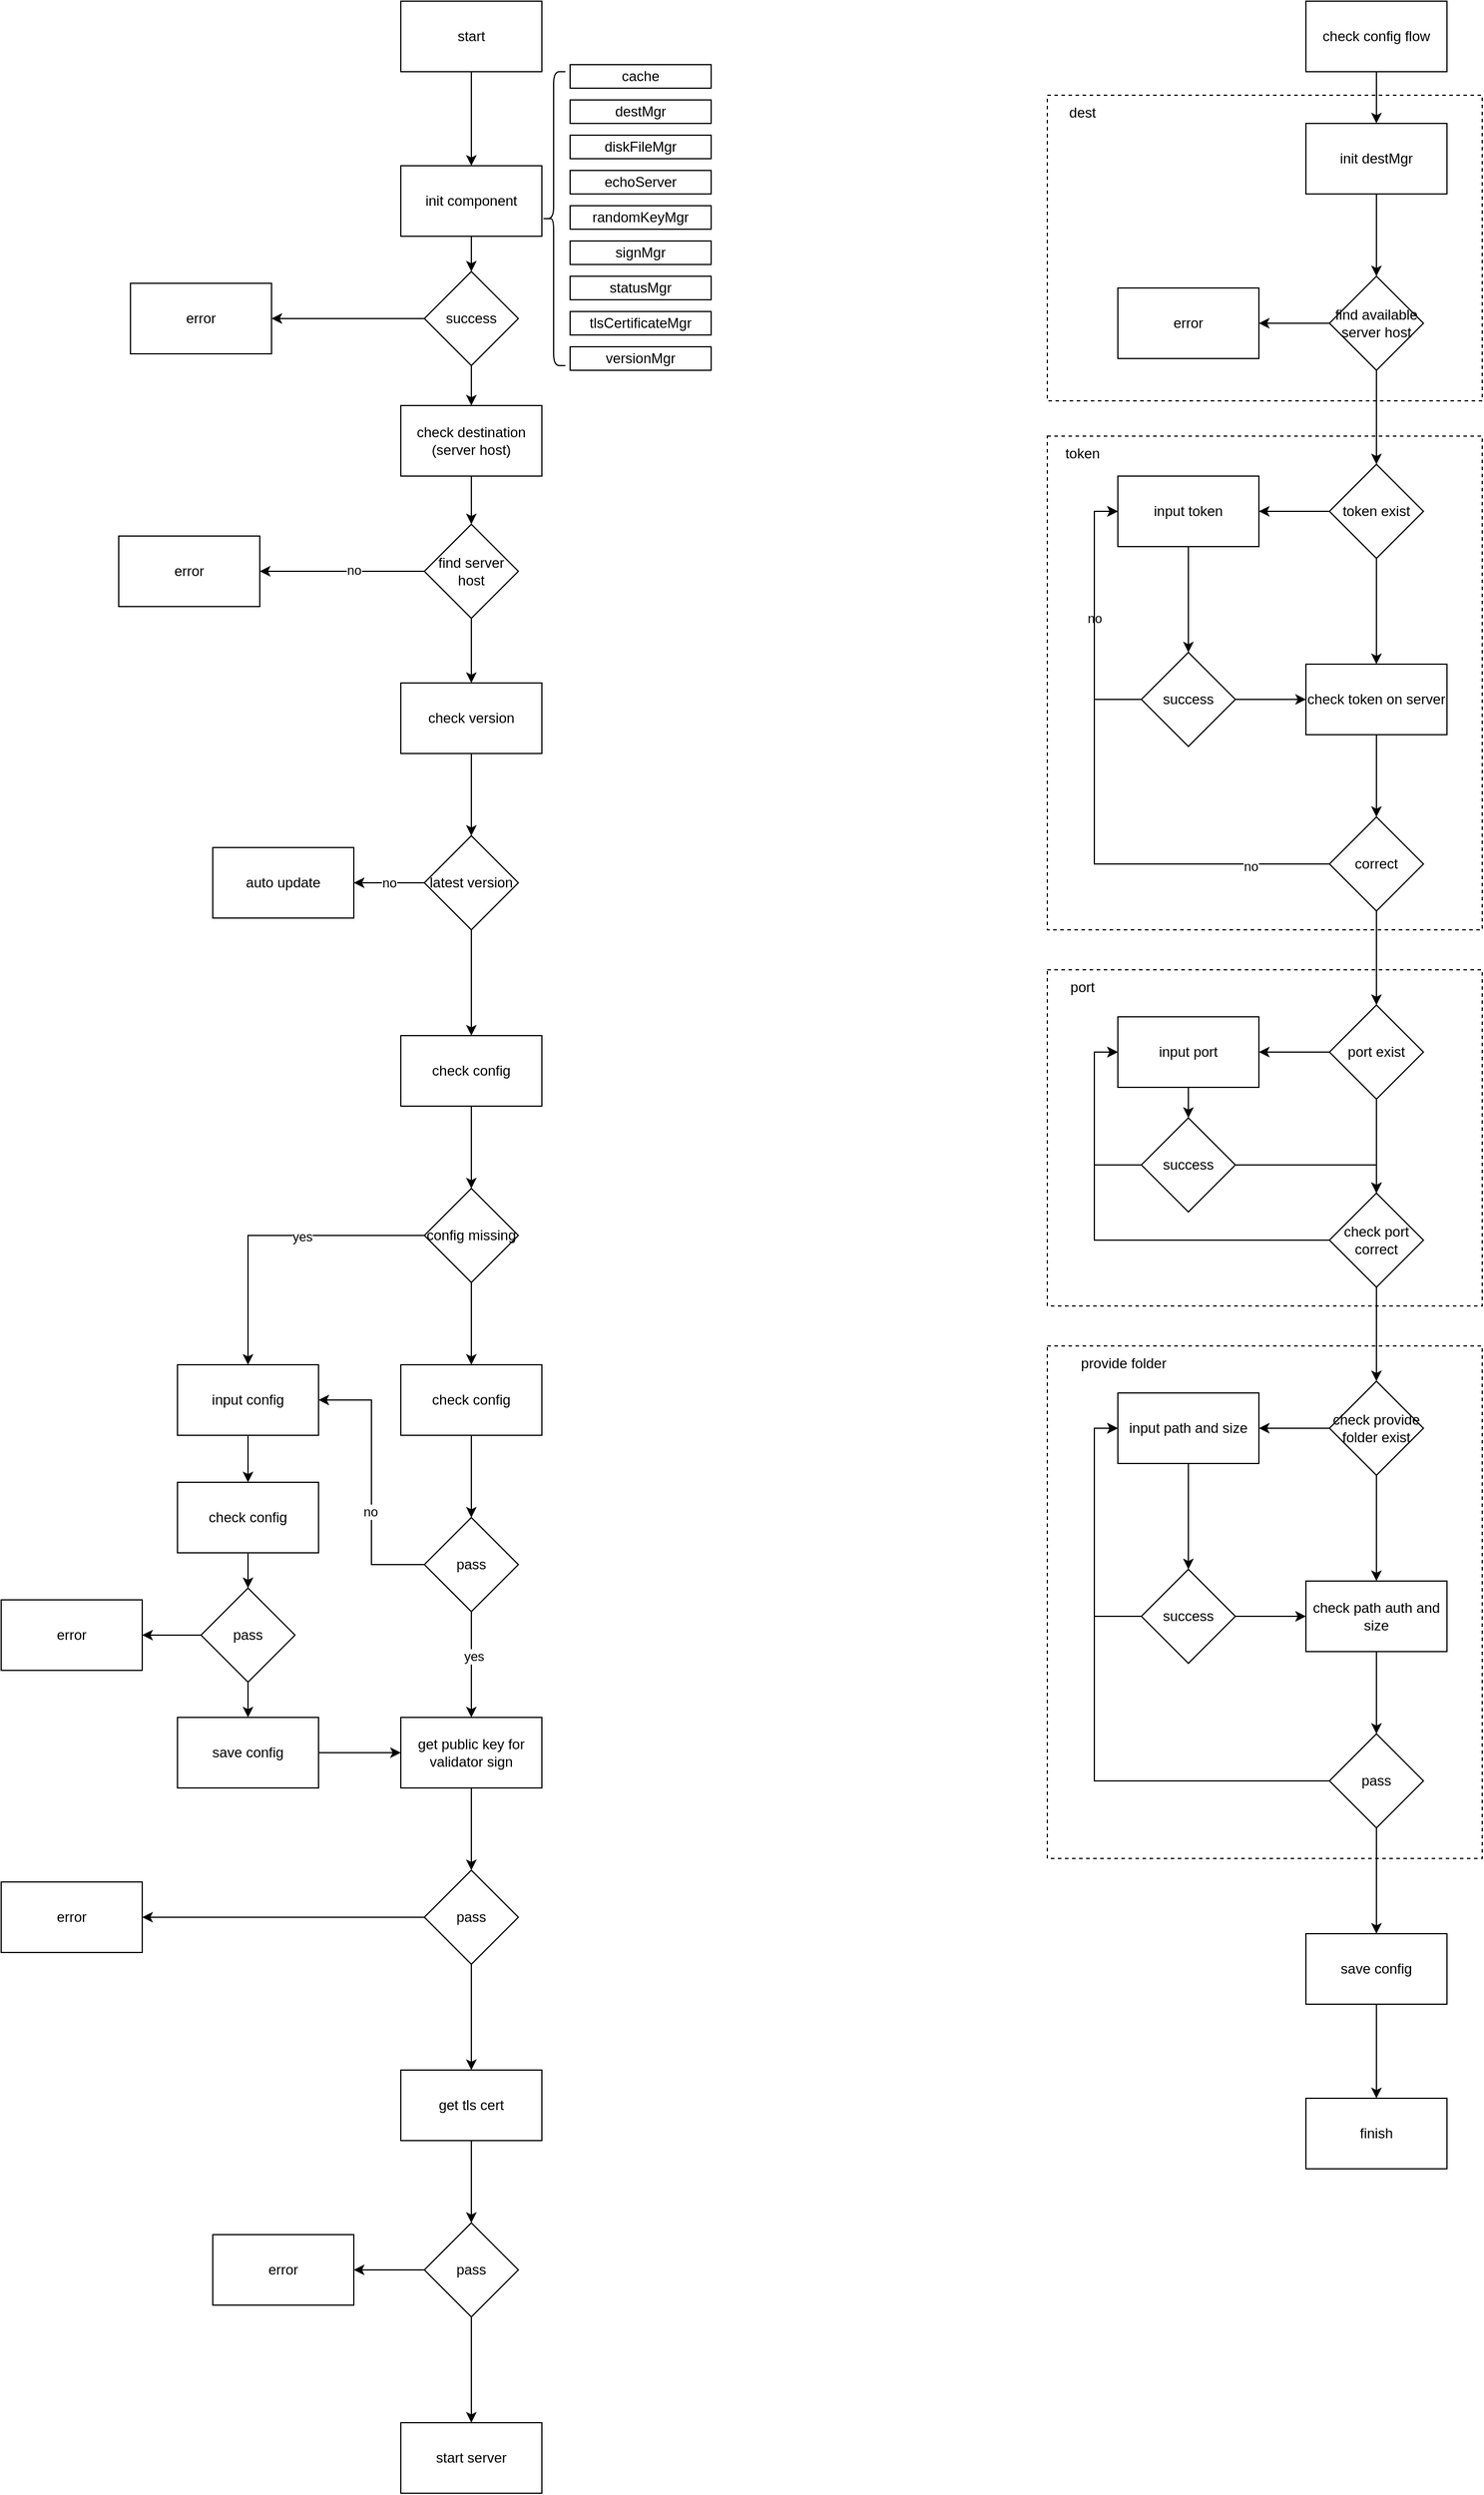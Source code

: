<mxfile version="15.5.4" type="embed"><diagram id="23iRSUPoRavnBvh4doch" name="Page-1"><mxGraphModel dx="1656" dy="608" grid="1" gridSize="10" guides="1" tooltips="1" connect="1" arrows="1" fold="1" page="1" pageScale="1" pageWidth="827" pageHeight="1169" math="0" shadow="0"><root><mxCell id="0"/><mxCell id="1" parent="0"/><mxCell id="132" value="" style="rounded=0;whiteSpace=wrap;html=1;dashed=1;fillColor=none;" vertex="1" parent="1"><mxGeometry x="700" y="140" width="370" height="260" as="geometry"/></mxCell><mxCell id="4" value="" style="edgeStyle=orthogonalEdgeStyle;rounded=0;orthogonalLoop=1;jettySize=auto;html=1;" parent="1" source="2" target="3" edge="1"><mxGeometry relative="1" as="geometry"/></mxCell><mxCell id="2" value="start" style="rounded=0;whiteSpace=wrap;html=1;" parent="1" vertex="1"><mxGeometry x="150" y="60" width="120" height="60" as="geometry"/></mxCell><mxCell id="65" value="" style="edgeStyle=orthogonalEdgeStyle;rounded=0;orthogonalLoop=1;jettySize=auto;html=1;" parent="1" source="3" target="64" edge="1"><mxGeometry relative="1" as="geometry"/></mxCell><mxCell id="3" value="init component" style="whiteSpace=wrap;html=1;rounded=0;" parent="1" vertex="1"><mxGeometry x="150" y="200" width="120" height="60" as="geometry"/></mxCell><mxCell id="10" value="cache" style="rounded=0;whiteSpace=wrap;html=1;align=center;" parent="1" vertex="1"><mxGeometry x="294" y="114" width="120" height="20" as="geometry"/></mxCell><mxCell id="11" value="destMgr" style="rounded=0;whiteSpace=wrap;html=1;align=center;" parent="1" vertex="1"><mxGeometry x="294" y="144" width="120" height="20" as="geometry"/></mxCell><mxCell id="12" value="diskFileMgr" style="rounded=0;whiteSpace=wrap;html=1;align=center;" parent="1" vertex="1"><mxGeometry x="294" y="174" width="120" height="20" as="geometry"/></mxCell><mxCell id="13" value="echoServer" style="rounded=0;whiteSpace=wrap;html=1;align=center;" parent="1" vertex="1"><mxGeometry x="294" y="204" width="120" height="20" as="geometry"/></mxCell><mxCell id="14" value="randomKeyMgr" style="rounded=0;whiteSpace=wrap;html=1;align=center;" parent="1" vertex="1"><mxGeometry x="294" y="234" width="120" height="20" as="geometry"/></mxCell><mxCell id="15" value="signMgr" style="rounded=0;whiteSpace=wrap;html=1;align=center;" parent="1" vertex="1"><mxGeometry x="294" y="264" width="120" height="20" as="geometry"/></mxCell><mxCell id="16" value="statusMgr" style="rounded=0;whiteSpace=wrap;html=1;align=center;" parent="1" vertex="1"><mxGeometry x="294" y="294" width="120" height="20" as="geometry"/></mxCell><mxCell id="17" value="tlsCertificateMgr" style="rounded=0;whiteSpace=wrap;html=1;align=center;" parent="1" vertex="1"><mxGeometry x="294" y="324" width="120" height="20" as="geometry"/></mxCell><mxCell id="18" value="versionMgr" style="rounded=0;whiteSpace=wrap;html=1;align=center;" parent="1" vertex="1"><mxGeometry x="294" y="354" width="120" height="20" as="geometry"/></mxCell><mxCell id="20" value="" style="shape=curlyBracket;whiteSpace=wrap;html=1;rounded=1;align=center;" parent="1" vertex="1"><mxGeometry x="270" y="120" width="20" height="250" as="geometry"/></mxCell><mxCell id="24" value="" style="edgeStyle=orthogonalEdgeStyle;rounded=0;orthogonalLoop=1;jettySize=auto;html=1;" parent="1" source="21" target="23" edge="1"><mxGeometry relative="1" as="geometry"/></mxCell><mxCell id="21" value="check destination&lt;br&gt;(server host)" style="whiteSpace=wrap;html=1;rounded=0;" parent="1" vertex="1"><mxGeometry x="150" y="404" width="120" height="60" as="geometry"/></mxCell><mxCell id="26" value="" style="edgeStyle=orthogonalEdgeStyle;rounded=0;orthogonalLoop=1;jettySize=auto;html=1;" parent="1" source="23" target="25" edge="1"><mxGeometry relative="1" as="geometry"/></mxCell><mxCell id="27" value="no" style="edgeLabel;html=1;align=center;verticalAlign=middle;resizable=0;points=[];" parent="26" vertex="1" connectable="0"><mxGeometry x="-0.133" y="-1" relative="1" as="geometry"><mxPoint as="offset"/></mxGeometry></mxCell><mxCell id="29" value="" style="edgeStyle=orthogonalEdgeStyle;rounded=0;orthogonalLoop=1;jettySize=auto;html=1;" parent="1" source="23" target="28" edge="1"><mxGeometry relative="1" as="geometry"/></mxCell><mxCell id="23" value="find server host" style="rhombus;whiteSpace=wrap;html=1;rounded=0;" parent="1" vertex="1"><mxGeometry x="170" y="505" width="80" height="80" as="geometry"/></mxCell><mxCell id="25" value="error" style="whiteSpace=wrap;html=1;rounded=0;direction=west;" parent="1" vertex="1"><mxGeometry x="-90" y="515" width="120" height="60" as="geometry"/></mxCell><mxCell id="31" value="" style="edgeStyle=orthogonalEdgeStyle;rounded=0;orthogonalLoop=1;jettySize=auto;html=1;" parent="1" source="28" target="30" edge="1"><mxGeometry relative="1" as="geometry"/></mxCell><mxCell id="28" value="check version" style="whiteSpace=wrap;html=1;rounded=0;" parent="1" vertex="1"><mxGeometry x="150" y="640" width="120" height="60" as="geometry"/></mxCell><mxCell id="33" value="no" style="edgeStyle=orthogonalEdgeStyle;rounded=0;orthogonalLoop=1;jettySize=auto;html=1;" parent="1" source="30" target="32" edge="1"><mxGeometry relative="1" as="geometry"/></mxCell><mxCell id="35" value="" style="edgeStyle=orthogonalEdgeStyle;rounded=0;orthogonalLoop=1;jettySize=auto;html=1;" parent="1" source="30" target="34" edge="1"><mxGeometry relative="1" as="geometry"/></mxCell><mxCell id="30" value="latest version" style="rhombus;whiteSpace=wrap;html=1;rounded=0;" parent="1" vertex="1"><mxGeometry x="170" y="770" width="80" height="80" as="geometry"/></mxCell><mxCell id="32" value="auto update" style="whiteSpace=wrap;html=1;rounded=0;" parent="1" vertex="1"><mxGeometry x="-10" y="780" width="120" height="60" as="geometry"/></mxCell><mxCell id="37" value="" style="edgeStyle=orthogonalEdgeStyle;rounded=0;orthogonalLoop=1;jettySize=auto;html=1;" parent="1" source="34" target="36" edge="1"><mxGeometry relative="1" as="geometry"/></mxCell><mxCell id="34" value="check config" style="whiteSpace=wrap;html=1;rounded=0;" parent="1" vertex="1"><mxGeometry x="150" y="940" width="120" height="60" as="geometry"/></mxCell><mxCell id="39" value="" style="edgeStyle=orthogonalEdgeStyle;rounded=0;orthogonalLoop=1;jettySize=auto;html=1;" parent="1" source="36" target="38" edge="1"><mxGeometry relative="1" as="geometry"/></mxCell><mxCell id="48" value="yes" style="edgeLabel;html=1;align=center;verticalAlign=middle;resizable=0;points=[];" parent="39" vertex="1" connectable="0"><mxGeometry x="-0.2" y="1" relative="1" as="geometry"><mxPoint as="offset"/></mxGeometry></mxCell><mxCell id="54" value="" style="edgeStyle=orthogonalEdgeStyle;rounded=0;orthogonalLoop=1;jettySize=auto;html=1;" parent="1" source="36" target="53" edge="1"><mxGeometry relative="1" as="geometry"/></mxCell><mxCell id="36" value="config missing" style="rhombus;whiteSpace=wrap;html=1;rounded=0;" parent="1" vertex="1"><mxGeometry x="170" y="1070" width="80" height="80" as="geometry"/></mxCell><mxCell id="41" value="" style="edgeStyle=orthogonalEdgeStyle;rounded=0;orthogonalLoop=1;jettySize=auto;html=1;" parent="1" source="38" target="40" edge="1"><mxGeometry relative="1" as="geometry"/></mxCell><mxCell id="38" value="input config" style="whiteSpace=wrap;html=1;rounded=0;" parent="1" vertex="1"><mxGeometry x="-40" y="1220" width="120" height="60" as="geometry"/></mxCell><mxCell id="43" value="" style="edgeStyle=orthogonalEdgeStyle;rounded=0;orthogonalLoop=1;jettySize=auto;html=1;" parent="1" source="40" target="42" edge="1"><mxGeometry relative="1" as="geometry"/></mxCell><mxCell id="40" value="check config" style="whiteSpace=wrap;html=1;rounded=0;" parent="1" vertex="1"><mxGeometry x="-40" y="1320" width="120" height="60" as="geometry"/></mxCell><mxCell id="45" value="" style="edgeStyle=orthogonalEdgeStyle;rounded=0;orthogonalLoop=1;jettySize=auto;html=1;" parent="1" source="42" target="44" edge="1"><mxGeometry relative="1" as="geometry"/></mxCell><mxCell id="47" value="" style="edgeStyle=orthogonalEdgeStyle;rounded=0;orthogonalLoop=1;jettySize=auto;html=1;" parent="1" source="42" target="46" edge="1"><mxGeometry relative="1" as="geometry"/></mxCell><mxCell id="42" value="pass" style="rhombus;whiteSpace=wrap;html=1;rounded=0;" parent="1" vertex="1"><mxGeometry x="-20" y="1410" width="80" height="80" as="geometry"/></mxCell><mxCell id="44" value="error" style="whiteSpace=wrap;html=1;rounded=0;" parent="1" vertex="1"><mxGeometry x="-190" y="1420" width="120" height="60" as="geometry"/></mxCell><mxCell id="51" style="edgeStyle=orthogonalEdgeStyle;rounded=0;orthogonalLoop=1;jettySize=auto;html=1;exitX=1;exitY=0.5;exitDx=0;exitDy=0;entryX=0;entryY=0.5;entryDx=0;entryDy=0;" parent="1" source="46" target="49" edge="1"><mxGeometry relative="1" as="geometry"/></mxCell><mxCell id="46" value="save config" style="whiteSpace=wrap;html=1;rounded=0;" parent="1" vertex="1"><mxGeometry x="-40" y="1520" width="120" height="60" as="geometry"/></mxCell><mxCell id="61" value="" style="edgeStyle=orthogonalEdgeStyle;rounded=0;orthogonalLoop=1;jettySize=auto;html=1;" parent="1" source="49" target="60" edge="1"><mxGeometry relative="1" as="geometry"/></mxCell><mxCell id="49" value="get public key for validator sign" style="whiteSpace=wrap;html=1;rounded=0;" parent="1" vertex="1"><mxGeometry x="150" y="1520" width="120" height="60" as="geometry"/></mxCell><mxCell id="56" value="" style="edgeStyle=orthogonalEdgeStyle;rounded=0;orthogonalLoop=1;jettySize=auto;html=1;" parent="1" source="53" target="55" edge="1"><mxGeometry relative="1" as="geometry"/></mxCell><mxCell id="53" value="check config" style="whiteSpace=wrap;html=1;rounded=0;" parent="1" vertex="1"><mxGeometry x="150" y="1220" width="120" height="60" as="geometry"/></mxCell><mxCell id="57" style="edgeStyle=orthogonalEdgeStyle;rounded=0;orthogonalLoop=1;jettySize=auto;html=1;exitX=0.5;exitY=1;exitDx=0;exitDy=0;entryX=0.5;entryY=0;entryDx=0;entryDy=0;" parent="1" source="55" target="49" edge="1"><mxGeometry relative="1" as="geometry"/></mxCell><mxCell id="59" value="yes" style="edgeLabel;html=1;align=center;verticalAlign=middle;resizable=0;points=[];" parent="57" vertex="1" connectable="0"><mxGeometry x="-0.156" y="2" relative="1" as="geometry"><mxPoint as="offset"/></mxGeometry></mxCell><mxCell id="58" style="edgeStyle=orthogonalEdgeStyle;rounded=0;orthogonalLoop=1;jettySize=auto;html=1;exitX=0;exitY=0.5;exitDx=0;exitDy=0;entryX=1;entryY=0.5;entryDx=0;entryDy=0;" parent="1" source="55" target="38" edge="1"><mxGeometry relative="1" as="geometry"/></mxCell><mxCell id="140" value="no" style="edgeLabel;html=1;align=center;verticalAlign=middle;resizable=0;points=[];" vertex="1" connectable="0" parent="58"><mxGeometry x="-0.217" y="1" relative="1" as="geometry"><mxPoint as="offset"/></mxGeometry></mxCell><mxCell id="55" value="pass" style="rhombus;whiteSpace=wrap;html=1;rounded=0;" parent="1" vertex="1"><mxGeometry x="170" y="1350" width="80" height="80" as="geometry"/></mxCell><mxCell id="63" value="" style="edgeStyle=orthogonalEdgeStyle;rounded=0;orthogonalLoop=1;jettySize=auto;html=1;" parent="1" source="60" target="62" edge="1"><mxGeometry relative="1" as="geometry"/></mxCell><mxCell id="70" value="" style="edgeStyle=orthogonalEdgeStyle;rounded=0;orthogonalLoop=1;jettySize=auto;html=1;" parent="1" source="60" target="69" edge="1"><mxGeometry relative="1" as="geometry"/></mxCell><mxCell id="60" value="pass" style="rhombus;whiteSpace=wrap;html=1;rounded=0;" parent="1" vertex="1"><mxGeometry x="170" y="1650" width="80" height="80" as="geometry"/></mxCell><mxCell id="62" value="error" style="whiteSpace=wrap;html=1;rounded=0;" parent="1" vertex="1"><mxGeometry x="-190" y="1660" width="120" height="60" as="geometry"/></mxCell><mxCell id="66" style="edgeStyle=orthogonalEdgeStyle;rounded=0;orthogonalLoop=1;jettySize=auto;html=1;exitX=0.5;exitY=1;exitDx=0;exitDy=0;entryX=0.5;entryY=0;entryDx=0;entryDy=0;" parent="1" source="64" target="21" edge="1"><mxGeometry relative="1" as="geometry"/></mxCell><mxCell id="68" value="" style="edgeStyle=orthogonalEdgeStyle;rounded=0;orthogonalLoop=1;jettySize=auto;html=1;" parent="1" source="64" target="67" edge="1"><mxGeometry relative="1" as="geometry"/></mxCell><mxCell id="64" value="success" style="rhombus;whiteSpace=wrap;html=1;rounded=0;" parent="1" vertex="1"><mxGeometry x="170" y="290" width="80" height="80" as="geometry"/></mxCell><mxCell id="67" value="error" style="whiteSpace=wrap;html=1;rounded=0;" parent="1" vertex="1"><mxGeometry x="-80" y="300" width="120" height="60" as="geometry"/></mxCell><mxCell id="72" value="" style="edgeStyle=orthogonalEdgeStyle;rounded=0;orthogonalLoop=1;jettySize=auto;html=1;" parent="1" source="69" target="71" edge="1"><mxGeometry relative="1" as="geometry"/></mxCell><mxCell id="69" value="get tls cert" style="whiteSpace=wrap;html=1;rounded=0;" parent="1" vertex="1"><mxGeometry x="150" y="1820" width="120" height="60" as="geometry"/></mxCell><mxCell id="74" value="" style="edgeStyle=orthogonalEdgeStyle;rounded=0;orthogonalLoop=1;jettySize=auto;html=1;" parent="1" source="71" target="73" edge="1"><mxGeometry relative="1" as="geometry"/></mxCell><mxCell id="76" value="" style="edgeStyle=orthogonalEdgeStyle;rounded=0;orthogonalLoop=1;jettySize=auto;html=1;" parent="1" source="71" target="75" edge="1"><mxGeometry relative="1" as="geometry"/></mxCell><mxCell id="71" value="pass" style="rhombus;whiteSpace=wrap;html=1;rounded=0;" parent="1" vertex="1"><mxGeometry x="170" y="1950" width="80" height="80" as="geometry"/></mxCell><mxCell id="73" value="error" style="whiteSpace=wrap;html=1;rounded=0;" parent="1" vertex="1"><mxGeometry x="-10" y="1960" width="120" height="60" as="geometry"/></mxCell><mxCell id="75" value="start server" style="whiteSpace=wrap;html=1;rounded=0;" parent="1" vertex="1"><mxGeometry x="150" y="2120" width="120" height="60" as="geometry"/></mxCell><mxCell id="79" value="" style="edgeStyle=orthogonalEdgeStyle;rounded=0;orthogonalLoop=1;jettySize=auto;html=1;" edge="1" parent="1" source="77" target="78"><mxGeometry relative="1" as="geometry"/></mxCell><mxCell id="77" value="check config flow" style="rounded=0;whiteSpace=wrap;html=1;" vertex="1" parent="1"><mxGeometry x="920" y="60" width="120" height="60" as="geometry"/></mxCell><mxCell id="83" value="" style="edgeStyle=orthogonalEdgeStyle;rounded=0;orthogonalLoop=1;jettySize=auto;html=1;" edge="1" parent="1" source="78" target="82"><mxGeometry relative="1" as="geometry"/></mxCell><mxCell id="78" value="init destMgr" style="whiteSpace=wrap;html=1;rounded=0;" vertex="1" parent="1"><mxGeometry x="920" y="164" width="120" height="60" as="geometry"/></mxCell><mxCell id="85" value="" style="edgeStyle=orthogonalEdgeStyle;rounded=0;orthogonalLoop=1;jettySize=auto;html=1;" edge="1" parent="1" source="82" target="84"><mxGeometry relative="1" as="geometry"/></mxCell><mxCell id="87" value="" style="edgeStyle=orthogonalEdgeStyle;rounded=0;orthogonalLoop=1;jettySize=auto;html=1;" edge="1" parent="1" source="82" target="86"><mxGeometry relative="1" as="geometry"/></mxCell><mxCell id="82" value="find available server host" style="rhombus;whiteSpace=wrap;html=1;rounded=0;" vertex="1" parent="1"><mxGeometry x="940" y="294" width="80" height="80" as="geometry"/></mxCell><mxCell id="84" value="error" style="whiteSpace=wrap;html=1;rounded=0;" vertex="1" parent="1"><mxGeometry x="760" y="304" width="120" height="60" as="geometry"/></mxCell><mxCell id="89" value="" style="edgeStyle=orthogonalEdgeStyle;rounded=0;orthogonalLoop=1;jettySize=auto;html=1;" edge="1" parent="1" source="86" target="88"><mxGeometry relative="1" as="geometry"/></mxCell><mxCell id="91" value="" style="edgeStyle=orthogonalEdgeStyle;rounded=0;orthogonalLoop=1;jettySize=auto;html=1;entryX=0.5;entryY=0;entryDx=0;entryDy=0;" edge="1" parent="1" source="86" target="97"><mxGeometry relative="1" as="geometry"><mxPoint x="980" y="614" as="targetPoint"/></mxGeometry></mxCell><mxCell id="86" value="token exist" style="rhombus;whiteSpace=wrap;html=1;rounded=0;" vertex="1" parent="1"><mxGeometry x="940" y="454" width="80" height="80" as="geometry"/></mxCell><mxCell id="93" value="" style="edgeStyle=orthogonalEdgeStyle;rounded=0;orthogonalLoop=1;jettySize=auto;html=1;" edge="1" parent="1" source="88" target="92"><mxGeometry relative="1" as="geometry"/></mxCell><mxCell id="88" value="input token" style="whiteSpace=wrap;html=1;rounded=0;" vertex="1" parent="1"><mxGeometry x="760" y="464" width="120" height="60" as="geometry"/></mxCell><mxCell id="94" style="edgeStyle=orthogonalEdgeStyle;rounded=0;orthogonalLoop=1;jettySize=auto;html=1;exitX=0;exitY=0.5;exitDx=0;exitDy=0;entryX=0;entryY=0.5;entryDx=0;entryDy=0;" edge="1" parent="1" source="92" target="88"><mxGeometry relative="1" as="geometry"/></mxCell><mxCell id="96" value="no" style="edgeLabel;html=1;align=center;verticalAlign=middle;resizable=0;points=[];" vertex="1" connectable="0" parent="94"><mxGeometry x="-0.009" relative="1" as="geometry"><mxPoint as="offset"/></mxGeometry></mxCell><mxCell id="95" style="edgeStyle=orthogonalEdgeStyle;rounded=0;orthogonalLoop=1;jettySize=auto;html=1;exitX=1;exitY=0.5;exitDx=0;exitDy=0;entryX=0;entryY=0.5;entryDx=0;entryDy=0;" edge="1" parent="1" source="92" target="97"><mxGeometry relative="1" as="geometry"><mxPoint x="940" y="654" as="targetPoint"/></mxGeometry></mxCell><mxCell id="92" value="success" style="rhombus;whiteSpace=wrap;html=1;rounded=0;" vertex="1" parent="1"><mxGeometry x="780" y="614" width="80" height="80" as="geometry"/></mxCell><mxCell id="99" value="" style="edgeStyle=orthogonalEdgeStyle;rounded=0;orthogonalLoop=1;jettySize=auto;html=1;" edge="1" parent="1" source="97" target="98"><mxGeometry relative="1" as="geometry"/></mxCell><mxCell id="97" value="check token on server" style="rounded=0;whiteSpace=wrap;html=1;" vertex="1" parent="1"><mxGeometry x="920" y="624" width="120" height="60" as="geometry"/></mxCell><mxCell id="100" style="edgeStyle=orthogonalEdgeStyle;rounded=0;orthogonalLoop=1;jettySize=auto;html=1;exitX=0;exitY=0.5;exitDx=0;exitDy=0;entryX=0;entryY=0.5;entryDx=0;entryDy=0;" edge="1" parent="1" source="98" target="88"><mxGeometry relative="1" as="geometry"><Array as="points"><mxPoint x="740" y="794"/><mxPoint x="740" y="494"/></Array></mxGeometry></mxCell><mxCell id="101" value="no" style="edgeLabel;html=1;align=center;verticalAlign=middle;resizable=0;points=[];" vertex="1" connectable="0" parent="100"><mxGeometry x="-0.742" y="2" relative="1" as="geometry"><mxPoint as="offset"/></mxGeometry></mxCell><mxCell id="103" value="" style="edgeStyle=orthogonalEdgeStyle;rounded=0;orthogonalLoop=1;jettySize=auto;html=1;" edge="1" parent="1" source="98" target="102"><mxGeometry relative="1" as="geometry"/></mxCell><mxCell id="98" value="correct" style="rhombus;whiteSpace=wrap;html=1;rounded=0;" vertex="1" parent="1"><mxGeometry x="940" y="754" width="80" height="80" as="geometry"/></mxCell><mxCell id="105" value="" style="edgeStyle=orthogonalEdgeStyle;rounded=0;orthogonalLoop=1;jettySize=auto;html=1;" edge="1" parent="1" source="102" target="104"><mxGeometry relative="1" as="geometry"/></mxCell><mxCell id="107" value="" style="edgeStyle=orthogonalEdgeStyle;rounded=0;orthogonalLoop=1;jettySize=auto;html=1;" edge="1" parent="1" source="102" target="106"><mxGeometry relative="1" as="geometry"/></mxCell><mxCell id="102" value="port exist" style="rhombus;whiteSpace=wrap;html=1;rounded=0;" vertex="1" parent="1"><mxGeometry x="940" y="914" width="80" height="80" as="geometry"/></mxCell><mxCell id="109" value="" style="edgeStyle=orthogonalEdgeStyle;rounded=0;orthogonalLoop=1;jettySize=auto;html=1;" edge="1" parent="1" source="104" target="108"><mxGeometry relative="1" as="geometry"/></mxCell><mxCell id="104" value="input port" style="whiteSpace=wrap;html=1;rounded=0;" vertex="1" parent="1"><mxGeometry x="760" y="924" width="120" height="60" as="geometry"/></mxCell><mxCell id="114" style="edgeStyle=orthogonalEdgeStyle;rounded=0;orthogonalLoop=1;jettySize=auto;html=1;exitX=0;exitY=0.5;exitDx=0;exitDy=0;entryX=0;entryY=0.5;entryDx=0;entryDy=0;" edge="1" parent="1" source="106" target="104"><mxGeometry relative="1" as="geometry"/></mxCell><mxCell id="116" value="" style="edgeStyle=orthogonalEdgeStyle;rounded=0;orthogonalLoop=1;jettySize=auto;html=1;" edge="1" parent="1" source="106" target="115"><mxGeometry relative="1" as="geometry"/></mxCell><mxCell id="106" value="check port correct" style="rhombus;whiteSpace=wrap;html=1;rounded=0;" vertex="1" parent="1"><mxGeometry x="940" y="1074" width="80" height="80" as="geometry"/></mxCell><mxCell id="110" style="edgeStyle=orthogonalEdgeStyle;rounded=0;orthogonalLoop=1;jettySize=auto;html=1;exitX=0;exitY=0.5;exitDx=0;exitDy=0;entryX=0;entryY=0.5;entryDx=0;entryDy=0;" edge="1" parent="1" source="108" target="104"><mxGeometry relative="1" as="geometry"/></mxCell><mxCell id="113" style="edgeStyle=orthogonalEdgeStyle;rounded=0;orthogonalLoop=1;jettySize=auto;html=1;exitX=1;exitY=0.5;exitDx=0;exitDy=0;entryX=0.5;entryY=0;entryDx=0;entryDy=0;" edge="1" parent="1" source="108" target="106"><mxGeometry relative="1" as="geometry"/></mxCell><mxCell id="108" value="success" style="rhombus;whiteSpace=wrap;html=1;rounded=0;" vertex="1" parent="1"><mxGeometry x="780" y="1010" width="80" height="80" as="geometry"/></mxCell><mxCell id="118" value="" style="edgeStyle=orthogonalEdgeStyle;rounded=0;orthogonalLoop=1;jettySize=auto;html=1;" edge="1" parent="1" source="115" target="117"><mxGeometry relative="1" as="geometry"/></mxCell><mxCell id="120" value="" style="edgeStyle=orthogonalEdgeStyle;rounded=0;orthogonalLoop=1;jettySize=auto;html=1;" edge="1" parent="1" source="115" target="119"><mxGeometry relative="1" as="geometry"/></mxCell><mxCell id="115" value="check provide folder exist" style="rhombus;whiteSpace=wrap;html=1;rounded=0;" vertex="1" parent="1"><mxGeometry x="940" y="1234" width="80" height="80" as="geometry"/></mxCell><mxCell id="125" value="" style="edgeStyle=orthogonalEdgeStyle;rounded=0;orthogonalLoop=1;jettySize=auto;html=1;" edge="1" parent="1" source="117" target="124"><mxGeometry relative="1" as="geometry"/></mxCell><mxCell id="117" value="input path and size" style="whiteSpace=wrap;html=1;rounded=0;" vertex="1" parent="1"><mxGeometry x="760" y="1244" width="120" height="60" as="geometry"/></mxCell><mxCell id="122" value="" style="edgeStyle=orthogonalEdgeStyle;rounded=0;orthogonalLoop=1;jettySize=auto;html=1;" edge="1" parent="1" source="119" target="121"><mxGeometry relative="1" as="geometry"/></mxCell><mxCell id="119" value="check path auth and size" style="whiteSpace=wrap;html=1;rounded=0;" vertex="1" parent="1"><mxGeometry x="920" y="1404" width="120" height="60" as="geometry"/></mxCell><mxCell id="123" style="edgeStyle=orthogonalEdgeStyle;rounded=0;orthogonalLoop=1;jettySize=auto;html=1;exitX=0;exitY=0.5;exitDx=0;exitDy=0;entryX=0;entryY=0.5;entryDx=0;entryDy=0;" edge="1" parent="1" source="121" target="117"><mxGeometry relative="1" as="geometry"/></mxCell><mxCell id="129" value="" style="edgeStyle=orthogonalEdgeStyle;rounded=0;orthogonalLoop=1;jettySize=auto;html=1;" edge="1" parent="1" source="121" target="128"><mxGeometry relative="1" as="geometry"/></mxCell><mxCell id="121" value="pass" style="rhombus;whiteSpace=wrap;html=1;rounded=0;" vertex="1" parent="1"><mxGeometry x="940" y="1534" width="80" height="80" as="geometry"/></mxCell><mxCell id="126" style="edgeStyle=orthogonalEdgeStyle;rounded=0;orthogonalLoop=1;jettySize=auto;html=1;exitX=0;exitY=0.5;exitDx=0;exitDy=0;entryX=0;entryY=0.5;entryDx=0;entryDy=0;" edge="1" parent="1" source="124" target="117"><mxGeometry relative="1" as="geometry"/></mxCell><mxCell id="127" style="edgeStyle=orthogonalEdgeStyle;rounded=0;orthogonalLoop=1;jettySize=auto;html=1;exitX=1;exitY=0.5;exitDx=0;exitDy=0;entryX=0;entryY=0.5;entryDx=0;entryDy=0;" edge="1" parent="1" source="124" target="119"><mxGeometry relative="1" as="geometry"/></mxCell><mxCell id="124" value="success" style="rhombus;whiteSpace=wrap;html=1;rounded=0;" vertex="1" parent="1"><mxGeometry x="780" y="1394" width="80" height="80" as="geometry"/></mxCell><mxCell id="131" value="" style="edgeStyle=orthogonalEdgeStyle;rounded=0;orthogonalLoop=1;jettySize=auto;html=1;" edge="1" parent="1" source="128" target="130"><mxGeometry relative="1" as="geometry"/></mxCell><mxCell id="128" value="save config" style="whiteSpace=wrap;html=1;rounded=0;" vertex="1" parent="1"><mxGeometry x="920" y="1704" width="120" height="60" as="geometry"/></mxCell><mxCell id="130" value="finish" style="whiteSpace=wrap;html=1;rounded=0;" vertex="1" parent="1"><mxGeometry x="920" y="1844" width="120" height="60" as="geometry"/></mxCell><mxCell id="133" value="" style="rounded=0;whiteSpace=wrap;html=1;dashed=1;fillColor=none;" vertex="1" parent="1"><mxGeometry x="700" y="430" width="370" height="420" as="geometry"/></mxCell><mxCell id="134" value="" style="rounded=0;whiteSpace=wrap;html=1;dashed=1;fillColor=none;" vertex="1" parent="1"><mxGeometry x="700" y="884" width="370" height="286" as="geometry"/></mxCell><mxCell id="135" value="" style="rounded=0;whiteSpace=wrap;html=1;dashed=1;fillColor=none;" vertex="1" parent="1"><mxGeometry x="700" y="1204" width="370" height="436" as="geometry"/></mxCell><mxCell id="136" value="dest" style="text;html=1;strokeColor=none;fillColor=none;align=center;verticalAlign=middle;whiteSpace=wrap;rounded=0;dashed=1;" vertex="1" parent="1"><mxGeometry x="700" y="140" width="60" height="30" as="geometry"/></mxCell><mxCell id="137" value="token" style="text;html=1;strokeColor=none;fillColor=none;align=center;verticalAlign=middle;whiteSpace=wrap;rounded=0;dashed=1;" vertex="1" parent="1"><mxGeometry x="700" y="430" width="60" height="30" as="geometry"/></mxCell><mxCell id="138" value="port" style="text;html=1;strokeColor=none;fillColor=none;align=center;verticalAlign=middle;whiteSpace=wrap;rounded=0;dashed=1;" vertex="1" parent="1"><mxGeometry x="700" y="884" width="60" height="30" as="geometry"/></mxCell><mxCell id="139" value="provide folder" style="text;html=1;strokeColor=none;fillColor=none;align=center;verticalAlign=middle;whiteSpace=wrap;rounded=0;dashed=1;" vertex="1" parent="1"><mxGeometry x="700" y="1204" width="130" height="30" as="geometry"/></mxCell></root></mxGraphModel></diagram></mxfile>